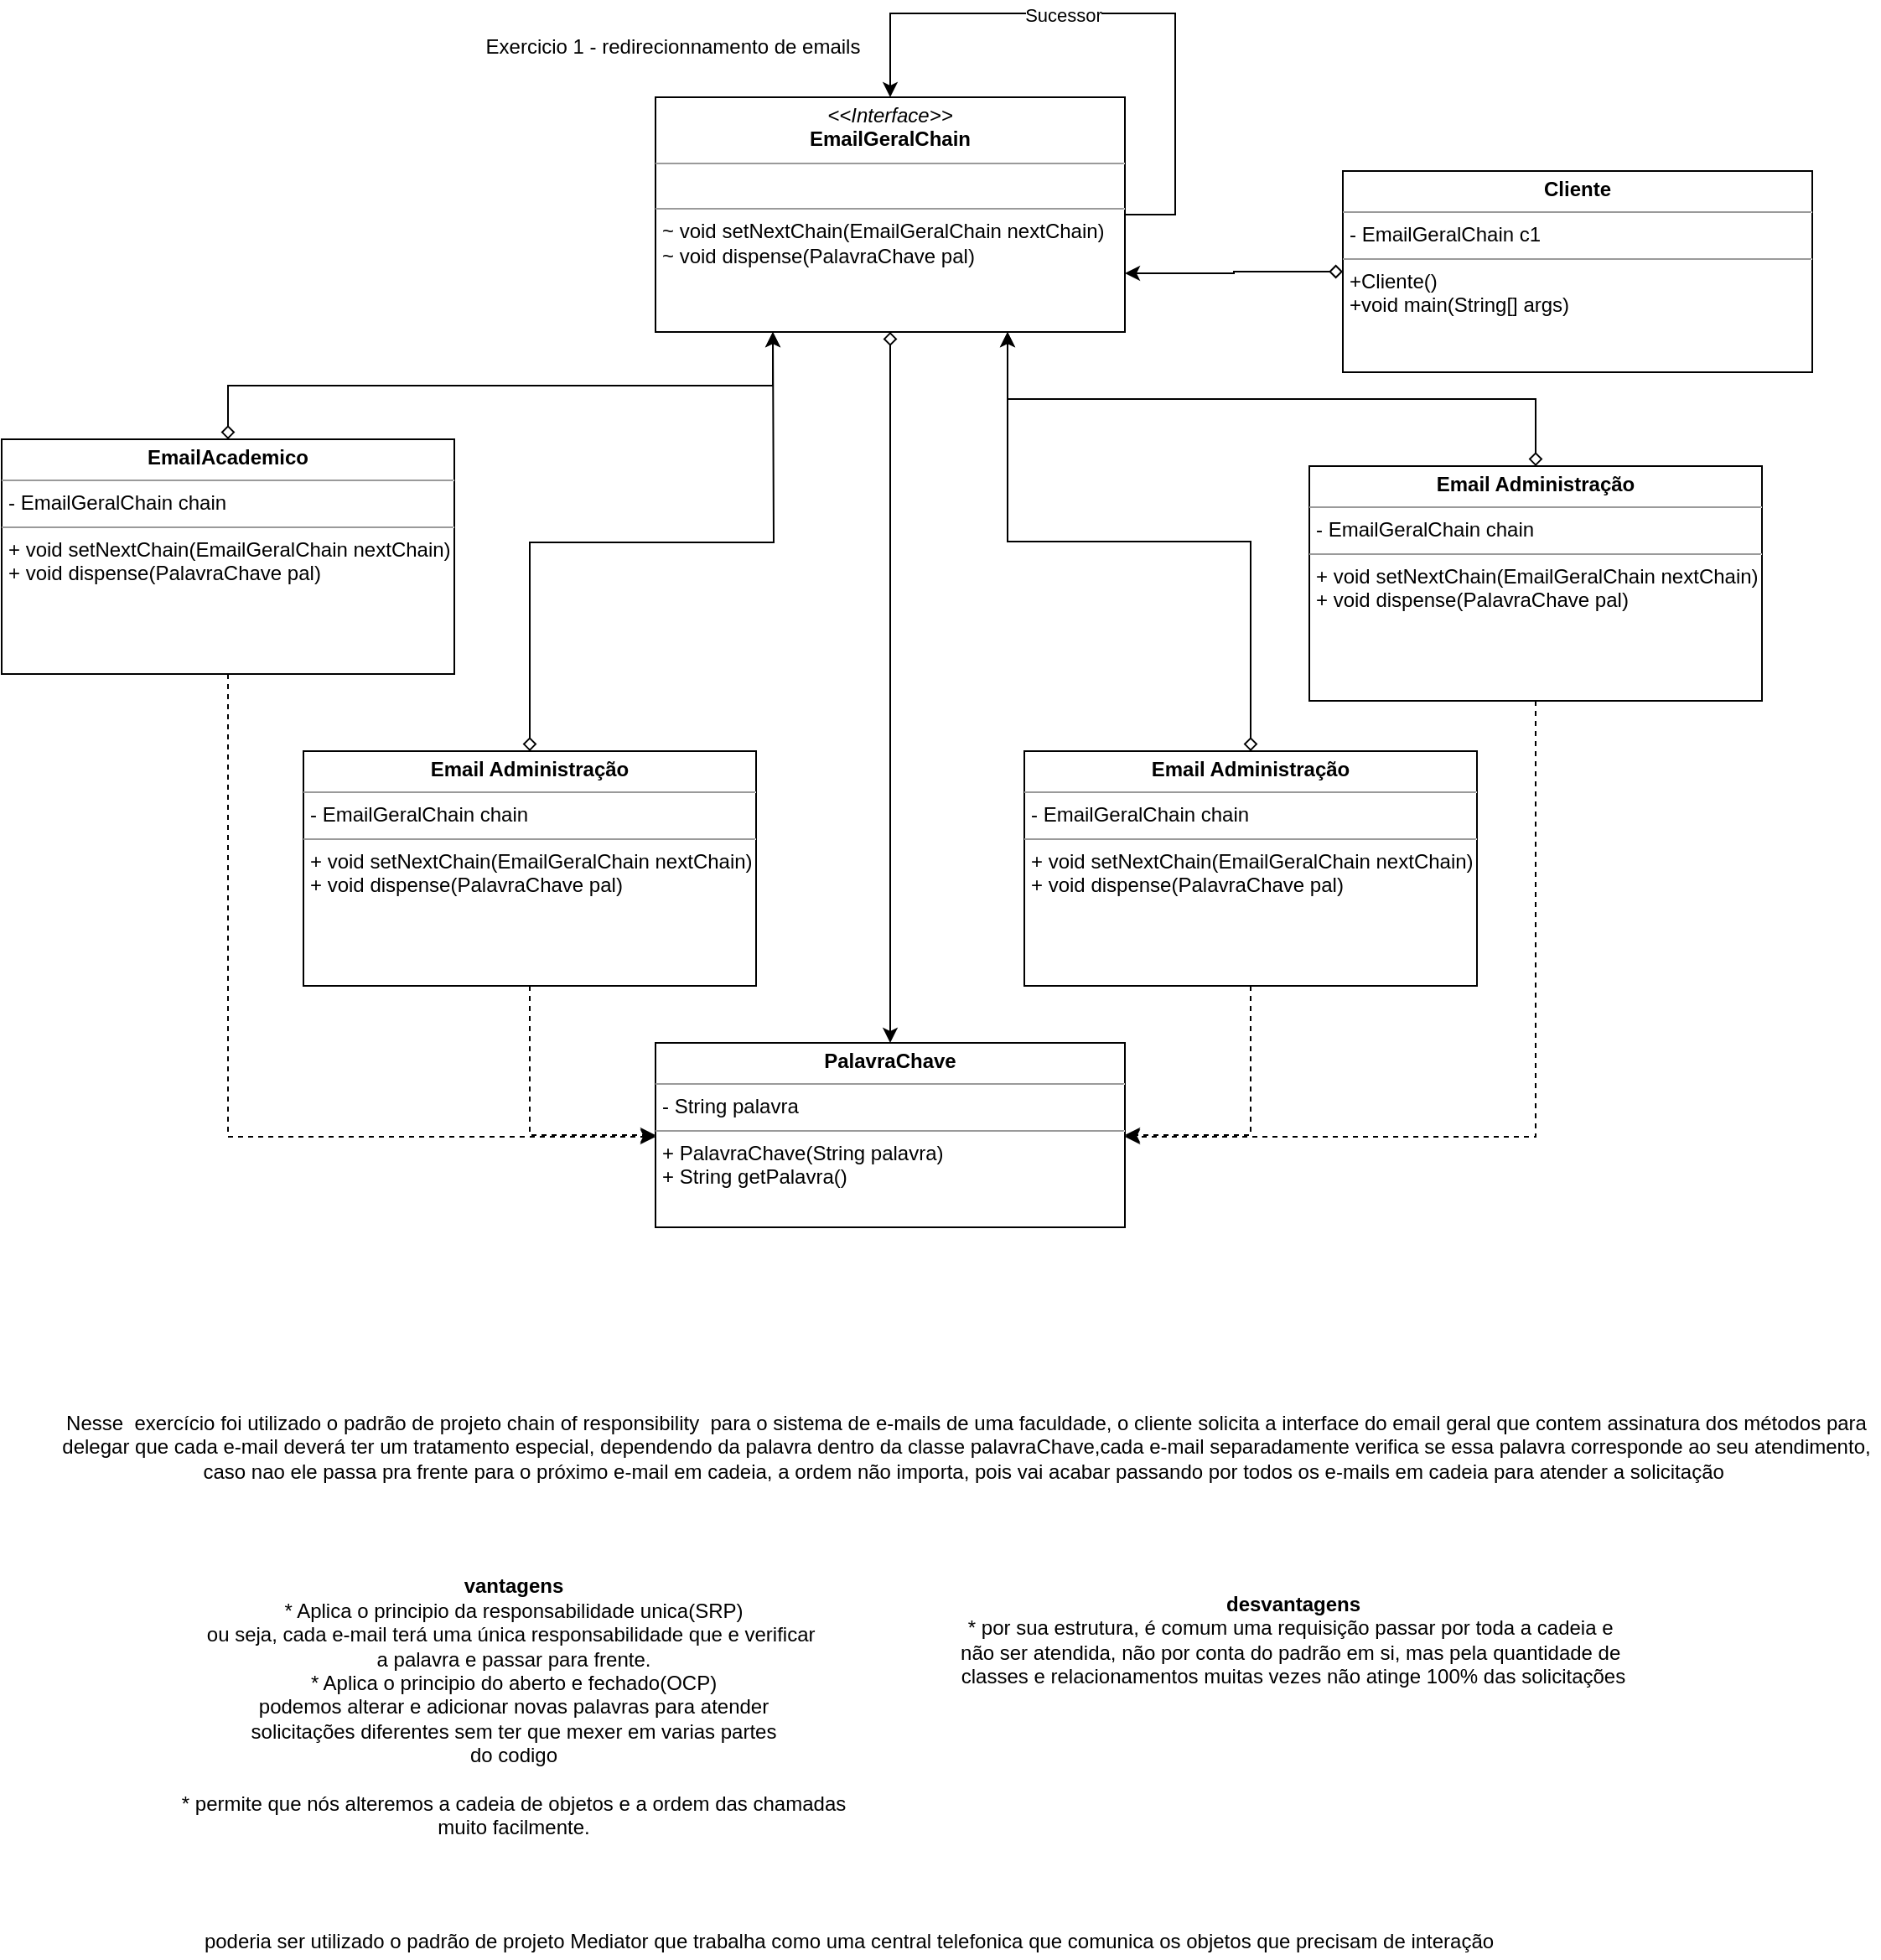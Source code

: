 <mxfile version="14.5.3" type="github" pages="4">
  <diagram id="THf9DWfrAllVLS2fdhjk" name="1_E-mails">
    <mxGraphModel dx="1422" dy="762" grid="1" gridSize="10" guides="1" tooltips="1" connect="1" arrows="1" fold="1" page="1" pageScale="1" pageWidth="1169" pageHeight="827" math="0" shadow="0">
      <root>
        <mxCell id="0" />
        <mxCell id="1" parent="0" />
        <mxCell id="jGGfWXVOWTbNZ3hlvW6d-7" value="" style="edgeStyle=orthogonalEdgeStyle;rounded=0;orthogonalLoop=1;jettySize=auto;html=1;startArrow=diamond;startFill=0;" parent="1" source="jGGfWXVOWTbNZ3hlvW6d-1" target="jGGfWXVOWTbNZ3hlvW6d-6" edge="1">
          <mxGeometry relative="1" as="geometry" />
        </mxCell>
        <mxCell id="jGGfWXVOWTbNZ3hlvW6d-1" value="&lt;p style=&quot;margin: 0px ; margin-top: 4px ; text-align: center&quot;&gt;&lt;i&gt;&amp;lt;&amp;lt;Interface&amp;gt;&amp;gt;&lt;/i&gt;&lt;br&gt;&lt;b&gt;EmailGeralChain&lt;/b&gt;&lt;/p&gt;&lt;hr size=&quot;1&quot;&gt;&lt;p style=&quot;margin: 0px ; margin-left: 4px&quot;&gt;&lt;br&gt;&lt;/p&gt;&lt;hr size=&quot;1&quot;&gt;&lt;p style=&quot;margin: 0px ; margin-left: 4px&quot;&gt;~&amp;nbsp;void setNextChain(EmailGeralChain nextChain)&lt;/p&gt;&lt;p style=&quot;margin: 0px ; margin-left: 4px&quot;&gt;~ void dispense(PalavraChave pal)&lt;/p&gt;" style="verticalAlign=top;align=left;overflow=fill;fontSize=12;fontFamily=Helvetica;html=1;" parent="1" vertex="1">
          <mxGeometry x="420" y="70" width="280" height="140" as="geometry" />
        </mxCell>
        <mxCell id="jGGfWXVOWTbNZ3hlvW6d-2" style="edgeStyle=orthogonalEdgeStyle;rounded=0;orthogonalLoop=1;jettySize=auto;html=1;exitX=1;exitY=0.5;exitDx=0;exitDy=0;entryX=0.5;entryY=0;entryDx=0;entryDy=0;" parent="1" source="jGGfWXVOWTbNZ3hlvW6d-1" target="jGGfWXVOWTbNZ3hlvW6d-1" edge="1">
          <mxGeometry relative="1" as="geometry">
            <Array as="points">
              <mxPoint x="730" y="140" />
              <mxPoint x="730" y="20" />
              <mxPoint x="560" y="20" />
            </Array>
          </mxGeometry>
        </mxCell>
        <mxCell id="_hiokCQZ-LGKm_-X_FdJ-3" value="Sucessor" style="edgeLabel;html=1;align=center;verticalAlign=middle;resizable=0;points=[];" parent="jGGfWXVOWTbNZ3hlvW6d-2" vertex="1" connectable="0">
          <mxGeometry x="0.173" y="1" relative="1" as="geometry">
            <mxPoint as="offset" />
          </mxGeometry>
        </mxCell>
        <mxCell id="jGGfWXVOWTbNZ3hlvW6d-5" style="edgeStyle=orthogonalEdgeStyle;rounded=0;orthogonalLoop=1;jettySize=auto;html=1;exitX=0;exitY=0.5;exitDx=0;exitDy=0;entryX=1;entryY=0.75;entryDx=0;entryDy=0;startArrow=diamond;startFill=0;" parent="1" source="jGGfWXVOWTbNZ3hlvW6d-3" target="jGGfWXVOWTbNZ3hlvW6d-1" edge="1">
          <mxGeometry relative="1" as="geometry" />
        </mxCell>
        <mxCell id="jGGfWXVOWTbNZ3hlvW6d-3" value="&lt;p style=&quot;margin: 0px ; margin-top: 4px ; text-align: center&quot;&gt;&lt;b&gt;Cliente&lt;/b&gt;&lt;/p&gt;&lt;hr size=&quot;1&quot;&gt;&lt;p style=&quot;margin: 0px ; margin-left: 4px&quot;&gt;-&amp;nbsp;EmailGeralChain c1&lt;/p&gt;&lt;hr size=&quot;1&quot;&gt;&lt;p style=&quot;margin: 0px ; margin-left: 4px&quot;&gt;+Cliente()&lt;/p&gt;&lt;p style=&quot;margin: 0px ; margin-left: 4px&quot;&gt;+void main(String[] args)&lt;/p&gt;" style="verticalAlign=top;align=left;overflow=fill;fontSize=12;fontFamily=Helvetica;html=1;" parent="1" vertex="1">
          <mxGeometry x="830" y="114" width="280" height="120" as="geometry" />
        </mxCell>
        <mxCell id="jGGfWXVOWTbNZ3hlvW6d-6" value="&lt;p style=&quot;margin: 0px ; margin-top: 4px ; text-align: center&quot;&gt;&lt;b&gt;PalavraChave&lt;/b&gt;&lt;/p&gt;&lt;hr size=&quot;1&quot;&gt;&lt;p style=&quot;margin: 0px ; margin-left: 4px&quot;&gt;- String palavra&lt;/p&gt;&lt;hr size=&quot;1&quot;&gt;&lt;p style=&quot;margin: 0px ; margin-left: 4px&quot;&gt;+&amp;nbsp;PalavraChave(String palavra)&lt;/p&gt;&lt;p style=&quot;margin: 0px ; margin-left: 4px&quot;&gt;+&amp;nbsp;String getPalavra()&lt;/p&gt;" style="verticalAlign=top;align=left;overflow=fill;fontSize=12;fontFamily=Helvetica;html=1;" parent="1" vertex="1">
          <mxGeometry x="420" y="634" width="280" height="110" as="geometry" />
        </mxCell>
        <mxCell id="jGGfWXVOWTbNZ3hlvW6d-16" style="edgeStyle=orthogonalEdgeStyle;rounded=0;orthogonalLoop=1;jettySize=auto;html=1;exitX=0.5;exitY=0;exitDx=0;exitDy=0;entryX=0.25;entryY=1;entryDx=0;entryDy=0;startArrow=diamond;startFill=0;" parent="1" source="jGGfWXVOWTbNZ3hlvW6d-8" target="jGGfWXVOWTbNZ3hlvW6d-1" edge="1">
          <mxGeometry relative="1" as="geometry" />
        </mxCell>
        <mxCell id="jGGfWXVOWTbNZ3hlvW6d-22" style="edgeStyle=orthogonalEdgeStyle;rounded=0;orthogonalLoop=1;jettySize=auto;html=1;exitX=0.5;exitY=1;exitDx=0;exitDy=0;dashed=1;startArrow=none;startFill=0;" parent="1" source="jGGfWXVOWTbNZ3hlvW6d-8" edge="1">
          <mxGeometry relative="1" as="geometry">
            <mxPoint x="420" y="690" as="targetPoint" />
            <Array as="points">
              <mxPoint x="165" y="690" />
            </Array>
          </mxGeometry>
        </mxCell>
        <mxCell id="jGGfWXVOWTbNZ3hlvW6d-8" value="&lt;p style=&quot;margin: 0px ; margin-top: 4px ; text-align: center&quot;&gt;&lt;b&gt;EmailAcademico&lt;/b&gt;&lt;/p&gt;&lt;hr size=&quot;1&quot;&gt;&lt;p style=&quot;margin: 0px ; margin-left: 4px&quot;&gt;- EmailGeralChain chain&lt;/p&gt;&lt;hr size=&quot;1&quot;&gt;&lt;p style=&quot;margin: 0px ; margin-left: 4px&quot;&gt;+ void setNextChain(EmailGeralChain nextChain)&lt;/p&gt;&lt;p style=&quot;margin: 0px ; margin-left: 4px&quot;&gt;+ void dispense(PalavraChave pal)&lt;/p&gt;" style="verticalAlign=top;align=left;overflow=fill;fontSize=12;fontFamily=Helvetica;html=1;" parent="1" vertex="1">
          <mxGeometry x="30" y="274" width="270" height="140" as="geometry" />
        </mxCell>
        <mxCell id="jGGfWXVOWTbNZ3hlvW6d-17" style="edgeStyle=orthogonalEdgeStyle;rounded=0;orthogonalLoop=1;jettySize=auto;html=1;exitX=0.5;exitY=0;exitDx=0;exitDy=0;startArrow=diamond;startFill=0;" parent="1" source="jGGfWXVOWTbNZ3hlvW6d-11" edge="1">
          <mxGeometry relative="1" as="geometry">
            <mxPoint x="490" y="210" as="targetPoint" />
          </mxGeometry>
        </mxCell>
        <mxCell id="jGGfWXVOWTbNZ3hlvW6d-21" style="edgeStyle=orthogonalEdgeStyle;rounded=0;orthogonalLoop=1;jettySize=auto;html=1;exitX=0.5;exitY=1;exitDx=0;exitDy=0;entryX=0;entryY=0.5;entryDx=0;entryDy=0;startArrow=none;startFill=0;dashed=1;" parent="1" source="jGGfWXVOWTbNZ3hlvW6d-11" target="jGGfWXVOWTbNZ3hlvW6d-6" edge="1">
          <mxGeometry relative="1" as="geometry" />
        </mxCell>
        <mxCell id="jGGfWXVOWTbNZ3hlvW6d-11" value="&lt;p style=&quot;margin: 0px ; margin-top: 4px ; text-align: center&quot;&gt;&lt;b&gt;Email Administração&lt;/b&gt;&lt;/p&gt;&lt;hr size=&quot;1&quot;&gt;&lt;p style=&quot;margin: 0px ; margin-left: 4px&quot;&gt;- EmailGeralChain chain&lt;/p&gt;&lt;hr size=&quot;1&quot;&gt;&lt;p style=&quot;margin: 0px ; margin-left: 4px&quot;&gt;+ void setNextChain(EmailGeralChain nextChain)&lt;/p&gt;&lt;p style=&quot;margin: 0px ; margin-left: 4px&quot;&gt;+ void dispense(PalavraChave pal)&lt;/p&gt;" style="verticalAlign=top;align=left;overflow=fill;fontSize=12;fontFamily=Helvetica;html=1;" parent="1" vertex="1">
          <mxGeometry x="210" y="460" width="270" height="140" as="geometry" />
        </mxCell>
        <mxCell id="jGGfWXVOWTbNZ3hlvW6d-19" style="edgeStyle=orthogonalEdgeStyle;rounded=0;orthogonalLoop=1;jettySize=auto;html=1;exitX=0.5;exitY=0;exitDx=0;exitDy=0;startArrow=diamond;startFill=0;entryX=0.75;entryY=1;entryDx=0;entryDy=0;" parent="1" source="jGGfWXVOWTbNZ3hlvW6d-12" target="jGGfWXVOWTbNZ3hlvW6d-1" edge="1">
          <mxGeometry relative="1" as="geometry">
            <mxPoint x="640" y="220" as="targetPoint" />
          </mxGeometry>
        </mxCell>
        <mxCell id="jGGfWXVOWTbNZ3hlvW6d-23" style="edgeStyle=orthogonalEdgeStyle;rounded=0;orthogonalLoop=1;jettySize=auto;html=1;exitX=0.5;exitY=1;exitDx=0;exitDy=0;entryX=1;entryY=0.5;entryDx=0;entryDy=0;dashed=1;startArrow=none;startFill=0;" parent="1" source="jGGfWXVOWTbNZ3hlvW6d-12" target="jGGfWXVOWTbNZ3hlvW6d-6" edge="1">
          <mxGeometry relative="1" as="geometry" />
        </mxCell>
        <mxCell id="jGGfWXVOWTbNZ3hlvW6d-12" value="&lt;p style=&quot;margin: 0px ; margin-top: 4px ; text-align: center&quot;&gt;&lt;b&gt;Email Administração&lt;/b&gt;&lt;/p&gt;&lt;hr size=&quot;1&quot;&gt;&lt;p style=&quot;margin: 0px ; margin-left: 4px&quot;&gt;- EmailGeralChain chain&lt;/p&gt;&lt;hr size=&quot;1&quot;&gt;&lt;p style=&quot;margin: 0px ; margin-left: 4px&quot;&gt;+ void setNextChain(EmailGeralChain nextChain)&lt;/p&gt;&lt;p style=&quot;margin: 0px ; margin-left: 4px&quot;&gt;+ void dispense(PalavraChave pal)&lt;/p&gt;" style="verticalAlign=top;align=left;overflow=fill;fontSize=12;fontFamily=Helvetica;html=1;" parent="1" vertex="1">
          <mxGeometry x="640" y="460" width="270" height="140" as="geometry" />
        </mxCell>
        <mxCell id="jGGfWXVOWTbNZ3hlvW6d-18" style="edgeStyle=orthogonalEdgeStyle;rounded=0;orthogonalLoop=1;jettySize=auto;html=1;exitX=0.5;exitY=0;exitDx=0;exitDy=0;entryX=0.75;entryY=1;entryDx=0;entryDy=0;startArrow=diamond;startFill=0;" parent="1" source="jGGfWXVOWTbNZ3hlvW6d-13" target="jGGfWXVOWTbNZ3hlvW6d-1" edge="1">
          <mxGeometry relative="1" as="geometry" />
        </mxCell>
        <mxCell id="jGGfWXVOWTbNZ3hlvW6d-24" style="edgeStyle=orthogonalEdgeStyle;rounded=0;orthogonalLoop=1;jettySize=auto;html=1;exitX=0.5;exitY=1;exitDx=0;exitDy=0;dashed=1;startArrow=none;startFill=0;" parent="1" source="jGGfWXVOWTbNZ3hlvW6d-13" edge="1">
          <mxGeometry relative="1" as="geometry">
            <mxPoint x="700" y="690" as="targetPoint" />
            <Array as="points">
              <mxPoint x="945" y="690" />
            </Array>
          </mxGeometry>
        </mxCell>
        <mxCell id="jGGfWXVOWTbNZ3hlvW6d-13" value="&lt;p style=&quot;margin: 0px ; margin-top: 4px ; text-align: center&quot;&gt;&lt;b&gt;Email Administração&lt;/b&gt;&lt;/p&gt;&lt;hr size=&quot;1&quot;&gt;&lt;p style=&quot;margin: 0px ; margin-left: 4px&quot;&gt;- EmailGeralChain chain&lt;/p&gt;&lt;hr size=&quot;1&quot;&gt;&lt;p style=&quot;margin: 0px ; margin-left: 4px&quot;&gt;+ void setNextChain(EmailGeralChain nextChain)&lt;/p&gt;&lt;p style=&quot;margin: 0px ; margin-left: 4px&quot;&gt;+ void dispense(PalavraChave pal)&lt;/p&gt;" style="verticalAlign=top;align=left;overflow=fill;fontSize=12;fontFamily=Helvetica;html=1;" parent="1" vertex="1">
          <mxGeometry x="810" y="290" width="270" height="140" as="geometry" />
        </mxCell>
        <mxCell id="Lh6zzHgLQ3Scu1wEVP6W-1" value="Nesse&amp;nbsp; exercício foi utilizado o padrão de projeto chain of responsibility&amp;nbsp; para o sistema de e-mails de uma faculdade, o cliente solicita a interface do email geral que contem assinatura dos métodos para &lt;br&gt;delegar que cada e-mail deverá ter um tratamento especial, dependendo da palavra dentro da classe palavraChave,cada e-mail separadamente verifica se essa palavra corresponde ao seu atendimento, &lt;br&gt;caso nao ele passa pra frente para o próximo e-mail em cadeia, a ordem não importa, pois vai acabar passando por todos os e-mails em cadeia para atender a solicitação&amp;nbsp;" style="text;html=1;align=center;verticalAlign=middle;resizable=0;points=[];autosize=1;" parent="1" vertex="1">
          <mxGeometry x="60" y="850" width="1090" height="50" as="geometry" />
        </mxCell>
        <mxCell id="_hiokCQZ-LGKm_-X_FdJ-1" value="&lt;b&gt;vantagens&lt;/b&gt;&lt;br&gt;* Aplica o principio da responsabilidade unica(SRP)&lt;br&gt;ou seja, cada e-mail terá uma única responsabilidade que e verificar&amp;nbsp;&lt;br&gt;a palavra e passar para frente.&lt;br&gt;* Aplica o principio do aberto e fechado(OCP)&lt;br&gt;podemos alterar e adicionar novas palavras para atender&lt;br&gt;solicitações diferentes sem ter que mexer em varias partes&lt;br&gt;do codigo&lt;br&gt;&lt;br&gt;* permite que nós alteremos a cadeia de objetos e a ordem das chamadas&lt;br&gt;muito facilmente." style="text;html=1;align=center;verticalAlign=middle;resizable=0;points=[];autosize=1;" parent="1" vertex="1">
          <mxGeometry x="130" y="950" width="410" height="160" as="geometry" />
        </mxCell>
        <mxCell id="_hiokCQZ-LGKm_-X_FdJ-2" value="&lt;b&gt;desvantagens&lt;/b&gt;&lt;br&gt;* por sua estrutura, é comum uma requisição passar por toda a cadeia e&amp;nbsp;&lt;br&gt;não ser atendida, não por conta do padrão em si, mas pela quantidade de&amp;nbsp;&lt;br&gt;classes e relacionamentos muitas vezes não atinge 100% das solicitações" style="text;html=1;align=center;verticalAlign=middle;resizable=0;points=[];autosize=1;" parent="1" vertex="1">
          <mxGeometry x="595" y="960" width="410" height="60" as="geometry" />
        </mxCell>
        <mxCell id="l4f8Vwn4dh6Dy8GlQ0QU-1" value="poderia ser utilizado o padrão de projeto Mediator que trabalha como uma central telefonica que comunica os objetos que precisam de interação" style="text;html=1;align=center;verticalAlign=middle;resizable=0;points=[];autosize=1;" parent="1" vertex="1">
          <mxGeometry x="145" y="1160" width="780" height="20" as="geometry" />
        </mxCell>
        <mxCell id="JMo7bT91-sYZ5UhS_gtk-1" value="Exercicio 1 - redirecionnamento de emails" style="text;html=1;align=center;verticalAlign=middle;resizable=0;points=[];autosize=1;" parent="1" vertex="1">
          <mxGeometry x="310" y="30" width="240" height="20" as="geometry" />
        </mxCell>
      </root>
    </mxGraphModel>
  </diagram>
  <diagram id="eOX76S7Y0mtXT3SGhpV3" name="2_Impressões">
    <mxGraphModel dx="462" dy="761" grid="1" gridSize="10" guides="1" tooltips="1" connect="1" arrows="1" fold="1" page="1" pageScale="1" pageWidth="1169" pageHeight="827" math="0" shadow="0">
      <root>
        <mxCell id="Mytf7bnAdEDAXIpb7b2z-0" />
        <mxCell id="Mytf7bnAdEDAXIpb7b2z-1" parent="Mytf7bnAdEDAXIpb7b2z-0" />
        <mxCell id="inRHO1eajmmefQOpHFSM-7" value="&lt;p style=&quot;margin: 0px ; margin-top: 4px ; text-align: center&quot;&gt;&lt;b&gt;ImpressãoSingleton&lt;/b&gt;&lt;/p&gt;&lt;hr size=&quot;1&quot;&gt;&amp;nbsp; - ImpressãoSingleton uniqueInstance&lt;p style=&quot;margin: 0px ; margin-left: 4px&quot;&gt;&lt;br&gt;&lt;/p&gt;&lt;hr size=&quot;1&quot;&gt;&lt;p style=&quot;margin: 0px ; margin-left: 4px&quot;&gt;&amp;nbsp;- ImpressãoSingleton()&lt;br&gt;&amp;nbsp;+ synchronized ImpressãoSingleton getInstance()&lt;/p&gt;" style="verticalAlign=top;align=left;overflow=fill;fontSize=12;fontFamily=Helvetica;html=1;" parent="Mytf7bnAdEDAXIpb7b2z-1" vertex="1">
          <mxGeometry x="480" y="180" width="280" height="130" as="geometry" />
        </mxCell>
        <mxCell id="inRHO1eajmmefQOpHFSM-8" style="edgeStyle=orthogonalEdgeStyle;rounded=0;orthogonalLoop=1;jettySize=auto;html=1;exitX=1;exitY=0.5;exitDx=0;exitDy=0;entryX=0.5;entryY=1;entryDx=0;entryDy=0;" parent="Mytf7bnAdEDAXIpb7b2z-1" source="inRHO1eajmmefQOpHFSM-7" target="inRHO1eajmmefQOpHFSM-7" edge="1">
          <mxGeometry relative="1" as="geometry" />
        </mxCell>
        <mxCell id="inRHO1eajmmefQOpHFSM-9" style="edgeStyle=orthogonalEdgeStyle;rounded=0;orthogonalLoop=1;jettySize=auto;html=1;exitX=1;exitY=0.25;exitDx=0;exitDy=0;entryX=0.25;entryY=1;entryDx=0;entryDy=0;" parent="Mytf7bnAdEDAXIpb7b2z-1" source="inRHO1eajmmefQOpHFSM-7" target="inRHO1eajmmefQOpHFSM-7" edge="1">
          <mxGeometry relative="1" as="geometry">
            <Array as="points">
              <mxPoint x="770" y="220" />
              <mxPoint x="810" y="220" />
              <mxPoint x="810" y="370" />
              <mxPoint x="560" y="370" />
            </Array>
          </mxGeometry>
        </mxCell>
        <mxCell id="inRHO1eajmmefQOpHFSM-10" value="UniqueInstance" style="edgeLabel;html=1;align=center;verticalAlign=middle;resizable=0;points=[];" parent="inRHO1eajmmefQOpHFSM-9" vertex="1" connectable="0">
          <mxGeometry x="0.423" y="-1" relative="1" as="geometry">
            <mxPoint x="33.5" as="offset" />
          </mxGeometry>
        </mxCell>
        <mxCell id="inRHO1eajmmefQOpHFSM-11" value="Exercicio 2 - fila de impressões" style="text;html=1;align=center;verticalAlign=middle;resizable=0;points=[];autosize=1;" parent="Mytf7bnAdEDAXIpb7b2z-1" vertex="1">
          <mxGeometry x="400" y="90" width="180" height="20" as="geometry" />
        </mxCell>
        <mxCell id="7KOovRXBlGtNv_IAU-2x-0" value="Para resolver esse exercicio foi utilizado o padrão de projeto singleton, a classe &quot;impressãoSingleton&quot; tem como função controlar sua propria instancia, como o constutor(impressãoSingleton() é privado&lt;br&gt;não será possivel utilizar a palavra new para instanciar sua existencia, apenas será possivel pelo metodo sincronizado getInstance(), assim garantimos que somente uma impressão será feita e se não for nula&amp;nbsp;&lt;br&gt;a instancia, será colocado na fila de impressão,&amp;nbsp;" style="text;html=1;align=center;verticalAlign=middle;resizable=0;points=[];autosize=1;" parent="Mytf7bnAdEDAXIpb7b2z-1" vertex="1">
          <mxGeometry x="20" y="389" width="1130" height="50" as="geometry" />
        </mxCell>
        <mxCell id="7KOovRXBlGtNv_IAU-2x-1" value="obs: foi utilizado a palavra sinchronized para tambem garantir que nenhuma thread paralela possa instanciar um singleton ao mesmo tempo, todas as threads precisam sincronizar para solicitar o getInstance()" style="text;html=1;align=center;verticalAlign=middle;resizable=0;points=[];autosize=1;" parent="Mytf7bnAdEDAXIpb7b2z-1" vertex="1">
          <mxGeometry x="25" y="460" width="1120" height="20" as="geometry" />
        </mxCell>
        <mxCell id="7KOovRXBlGtNv_IAU-2x-2" value="&lt;b&gt;vantagens&lt;/b&gt;&lt;br&gt;* apenas uma instancia&lt;br&gt;* substitui variáveis globais&lt;br&gt;* usa lazy instantiation ( ela é criada somente no momento do uso)" style="text;html=1;align=center;verticalAlign=middle;resizable=0;points=[];autosize=1;" parent="Mytf7bnAdEDAXIpb7b2z-1" vertex="1">
          <mxGeometry x="160" y="500" width="370" height="60" as="geometry" />
        </mxCell>
        <mxCell id="7KOovRXBlGtNv_IAU-2x-3" value="&lt;b&gt;desvantagens&lt;/b&gt;&lt;br&gt;* dificulta os testes, pois todas as classes dependentes de impressão irão acessa-la&lt;br&gt;&amp;nbsp;e uma alteração pode gerar resultados inesperados&lt;br&gt;*Viola o principio de responsabilidade única&lt;br&gt;* ela precisa de tratamento especial em caso de concorrência, utilização do sinchonized" style="text;html=1;align=center;verticalAlign=middle;resizable=0;points=[];autosize=1;" parent="Mytf7bnAdEDAXIpb7b2z-1" vertex="1">
          <mxGeometry x="570" y="500" width="480" height="80" as="geometry" />
        </mxCell>
        <mxCell id="7KOovRXBlGtNv_IAU-2x-4" value="poderia ser utilizado o padrão de projeto state que trabalha com o estado dos objetos como alternativa do singleton" style="text;html=1;align=center;verticalAlign=middle;resizable=0;points=[];autosize=1;" parent="Mytf7bnAdEDAXIpb7b2z-1" vertex="1">
          <mxGeometry x="210" y="620" width="630" height="20" as="geometry" />
        </mxCell>
      </root>
    </mxGraphModel>
  </diagram>
  <diagram id="t5bgA46i2kPyoGgze71Z" name="Torradores_de_cafe">
    <mxGraphModel dx="462" dy="761" grid="1" gridSize="10" guides="1" tooltips="1" connect="1" arrows="1" fold="1" page="1" pageScale="1" pageWidth="1169" pageHeight="827" math="0" shadow="0">
      <root>
        <mxCell id="0rzKR2Agluwp4kBhpItp-0" />
        <mxCell id="0rzKR2Agluwp4kBhpItp-1" parent="0rzKR2Agluwp4kBhpItp-0" />
        <mxCell id="O-VtrJ_31pTj0DbjxsJc-2" style="edgeStyle=orthogonalEdgeStyle;rounded=0;orthogonalLoop=1;jettySize=auto;html=1;exitX=1;exitY=0.5;exitDx=0;exitDy=0;dashed=1;startArrow=none;startFill=0;" parent="0rzKR2Agluwp4kBhpItp-1" source="O-VtrJ_31pTj0DbjxsJc-0" target="O-VtrJ_31pTj0DbjxsJc-1" edge="1">
          <mxGeometry relative="1" as="geometry" />
        </mxCell>
        <mxCell id="O-VtrJ_31pTj0DbjxsJc-0" value="&lt;p style=&quot;margin: 0px ; margin-top: 4px ; text-align: center&quot;&gt;&lt;b&gt;Cliente&lt;/b&gt;&lt;/p&gt;&lt;hr size=&quot;1&quot;&gt;&lt;p style=&quot;margin: 0px ; margin-left: 4px&quot;&gt;&lt;br&gt;&lt;/p&gt;&lt;hr size=&quot;1&quot;&gt;&lt;p style=&quot;margin: 0px ; margin-left: 4px&quot;&gt;Construir()&lt;/p&gt;" style="verticalAlign=top;align=left;overflow=fill;fontSize=12;fontFamily=Helvetica;html=1;" parent="0rzKR2Agluwp4kBhpItp-1" vertex="1">
          <mxGeometry x="130" y="130" width="120" height="90" as="geometry" />
        </mxCell>
        <mxCell id="O-VtrJ_31pTj0DbjxsJc-1" value="&lt;p style=&quot;margin: 0px ; margin-top: 4px ; text-align: center&quot;&gt;&lt;i&gt;&amp;lt;&amp;lt;abstract&amp;gt;&amp;gt;&lt;/i&gt;&lt;br&gt;&lt;b&gt;TorradoraBuilder&lt;/b&gt;&lt;/p&gt;&lt;hr size=&quot;1&quot;&gt;&lt;p style=&quot;margin: 0px ; margin-left: 4px&quot;&gt;#&amp;nbsp;TorradoraIndividual torradoraInd&lt;br&gt;#&amp;nbsp;TorradoraComercial torradoraCom&lt;/p&gt;&lt;hr size=&quot;1&quot;&gt;&lt;p style=&quot;margin: 0px ; margin-left: 4px&quot;&gt;+&amp;nbsp;void buildBandejaDeRefrigeracao()&lt;br&gt;+&amp;nbsp;void buildSistemaExaustor()&lt;/p&gt;&lt;p style=&quot;margin: 0px ; margin-left: 4px&quot;&gt;+void buildBocaDeGas()&lt;/p&gt;&lt;p style=&quot;margin: 0px ; margin-left: 4px&quot;&gt;+void buildTamborInterno()&lt;/p&gt;&lt;p style=&quot;margin: 0px ; margin-left: 4px&quot;&gt;+void buildEstruturaPrincipal()&lt;/p&gt;&lt;p style=&quot;margin: 0px ; margin-left: 4px&quot;&gt;+void buildPlataforma()&lt;/p&gt;&lt;p style=&quot;margin: 0px ; margin-left: 4px&quot;&gt;+void buildMotor()&lt;/p&gt;&lt;p style=&quot;margin: 0px ; margin-left: 4px&quot;&gt;+void buildTermostato()&lt;/p&gt;&lt;p style=&quot;margin: 0px ; margin-left: 4px&quot;&gt;+TorradoraIndividual getTorradoraInd()&lt;/p&gt;&lt;p style=&quot;margin: 0px ; margin-left: 4px&quot;&gt;+TorradoraComercial getTorradoraCom()&lt;/p&gt;" style="verticalAlign=top;align=left;overflow=fill;fontSize=12;fontFamily=Helvetica;html=1;" parent="0rzKR2Agluwp4kBhpItp-1" vertex="1">
          <mxGeometry x="540" y="50" width="230" height="250" as="geometry" />
        </mxCell>
        <mxCell id="O-VtrJ_31pTj0DbjxsJc-4" style="edgeStyle=orthogonalEdgeStyle;rounded=0;orthogonalLoop=1;jettySize=auto;html=1;startArrow=none;startFill=0;exitX=0.5;exitY=0;exitDx=0;exitDy=0;entryX=0.5;entryY=1;entryDx=0;entryDy=0;" parent="0rzKR2Agluwp4kBhpItp-1" edge="1">
          <mxGeometry relative="1" as="geometry">
            <mxPoint x="315" y="450" as="sourcePoint" />
            <mxPoint x="655" y="300" as="targetPoint" />
            <Array as="points">
              <mxPoint x="315" y="370" />
              <mxPoint x="655" y="370" />
            </Array>
          </mxGeometry>
        </mxCell>
        <mxCell id="O-VtrJ_31pTj0DbjxsJc-10" style="edgeStyle=orthogonalEdgeStyle;rounded=0;orthogonalLoop=1;jettySize=auto;html=1;exitX=0.5;exitY=1;exitDx=0;exitDy=0;entryX=0.5;entryY=0;entryDx=0;entryDy=0;dashed=1;startArrow=none;startFill=0;" parent="0rzKR2Agluwp4kBhpItp-1" edge="1">
          <mxGeometry relative="1" as="geometry">
            <mxPoint x="315" y="620" as="sourcePoint" />
            <mxPoint x="315" y="690" as="targetPoint" />
          </mxGeometry>
        </mxCell>
        <mxCell id="O-VtrJ_31pTj0DbjxsJc-3" value="&lt;p style=&quot;margin: 0px ; margin-top: 4px ; text-align: center&quot;&gt;&lt;b&gt;TorradoraComBuilder&lt;/b&gt;&lt;/p&gt;&lt;hr size=&quot;1&quot;&gt;&lt;p style=&quot;margin: 0px ; margin-left: 4px&quot;&gt;+String plataforma&lt;/p&gt;&lt;hr size=&quot;1&quot;&gt;&lt;p style=&quot;margin: 0px ; margin-left: 4px&quot;&gt;+&amp;nbsp;void buildBandejaDeRefrigeracao()&lt;br&gt;+&amp;nbsp;void buildSistemaExaustor()&lt;/p&gt;&lt;p style=&quot;margin: 0px ; margin-left: 4px&quot;&gt;+void buildBocaDeGas()&lt;/p&gt;&lt;p style=&quot;margin: 0px ; margin-left: 4px&quot;&gt;+void buildTamborInterno()&lt;/p&gt;&lt;p style=&quot;margin: 0px ; margin-left: 4px&quot;&gt;+void buildEstruturaPrincipal()&lt;/p&gt;&lt;p style=&quot;margin: 0px ; margin-left: 4px&quot;&gt;+void buildPlataforma()&lt;/p&gt;&lt;p style=&quot;margin: 0px ; margin-left: 4px&quot;&gt;+void buildMotor()&lt;/p&gt;&lt;p style=&quot;margin: 0px ; margin-left: 4px&quot;&gt;+void buildTermostato()&lt;/p&gt;&lt;p style=&quot;margin: 0px ; margin-left: 4px&quot;&gt;&lt;br&gt;&lt;/p&gt;" style="verticalAlign=top;align=left;overflow=fill;fontSize=12;fontFamily=Helvetica;html=1;" parent="0rzKR2Agluwp4kBhpItp-1" vertex="1">
          <mxGeometry x="200" y="450" width="230" height="190" as="geometry" />
        </mxCell>
        <mxCell id="O-VtrJ_31pTj0DbjxsJc-6" style="edgeStyle=orthogonalEdgeStyle;rounded=0;orthogonalLoop=1;jettySize=auto;html=1;exitX=0.5;exitY=0;exitDx=0;exitDy=0;startArrow=none;startFill=0;" parent="0rzKR2Agluwp4kBhpItp-1" source="O-VtrJ_31pTj0DbjxsJc-5" edge="1">
          <mxGeometry relative="1" as="geometry">
            <mxPoint x="655" y="300" as="targetPoint" />
          </mxGeometry>
        </mxCell>
        <mxCell id="O-VtrJ_31pTj0DbjxsJc-9" style="edgeStyle=orthogonalEdgeStyle;rounded=0;orthogonalLoop=1;jettySize=auto;html=1;exitX=0.5;exitY=1;exitDx=0;exitDy=0;dashed=1;startArrow=none;startFill=0;" parent="0rzKR2Agluwp4kBhpItp-1" source="O-VtrJ_31pTj0DbjxsJc-5" edge="1">
          <mxGeometry relative="1" as="geometry">
            <mxPoint x="1025" y="680" as="targetPoint" />
          </mxGeometry>
        </mxCell>
        <mxCell id="O-VtrJ_31pTj0DbjxsJc-5" value="&lt;p style=&quot;margin: 0px ; margin-top: 4px ; text-align: center&quot;&gt;&lt;b&gt;TorradoraIndiviBuilder&lt;/b&gt;&lt;/p&gt;&lt;hr size=&quot;1&quot;&gt;&lt;p style=&quot;margin: 0px ; margin-left: 4px&quot;&gt;+String plataforma&lt;/p&gt;&lt;hr size=&quot;1&quot;&gt;&lt;p style=&quot;margin: 0px ; margin-left: 4px&quot;&gt;+&amp;nbsp;void buildBandejaDeRefrigeracao()&lt;br&gt;+&amp;nbsp;void buildSistemaExaustor()&lt;/p&gt;&lt;p style=&quot;margin: 0px ; margin-left: 4px&quot;&gt;+void buildBocaDeGas()&lt;/p&gt;&lt;p style=&quot;margin: 0px ; margin-left: 4px&quot;&gt;+void buildTamborInterno()&lt;/p&gt;&lt;p style=&quot;margin: 0px ; margin-left: 4px&quot;&gt;+void buildEstruturaPrincipal()&lt;/p&gt;&lt;p style=&quot;margin: 0px ; margin-left: 4px&quot;&gt;+void buildMotor()&lt;/p&gt;&lt;p style=&quot;margin: 0px ; margin-left: 4px&quot;&gt;+void buildTermostato()&lt;/p&gt;&lt;p style=&quot;margin: 0px ; margin-left: 4px&quot;&gt;&lt;br&gt;&lt;/p&gt;" style="verticalAlign=top;align=left;overflow=fill;fontSize=12;fontFamily=Helvetica;html=1;" parent="0rzKR2Agluwp4kBhpItp-1" vertex="1">
          <mxGeometry x="910" y="440" width="230" height="170" as="geometry" />
        </mxCell>
        <mxCell id="O-VtrJ_31pTj0DbjxsJc-7" value="&lt;p style=&quot;margin: 0px ; margin-top: 4px ; text-align: center&quot;&gt;&lt;b&gt;TorradoraComercial&lt;/b&gt;&lt;/p&gt;&lt;hr size=&quot;1&quot;&gt;&lt;p style=&quot;margin: 0px ; margin-left: 4px&quot;&gt;&lt;span&gt;+String bandejaDeRefrigeracao&lt;/span&gt;&lt;br&gt;&lt;/p&gt;&lt;p style=&quot;margin: 0px ; margin-left: 4px&quot;&gt;&lt;/p&gt;+String sistemaExaustor&lt;p style=&quot;margin: 0px ; margin-left: 4px&quot;&gt;&lt;/p&gt;+String bocaDeGas&lt;br&gt;+String tamborInterno&lt;br&gt;+String estruturaPrincipal&lt;br&gt;+String Plataforma&lt;br&gt;+String motor&lt;br&gt;+String termostato&lt;hr size=&quot;1&quot;&gt;&lt;p style=&quot;margin: 0px ; margin-left: 4px&quot;&gt;&lt;br&gt;&lt;/p&gt;&lt;p style=&quot;margin: 0px ; margin-left: 4px&quot;&gt;&lt;br&gt;&lt;/p&gt;" style="verticalAlign=top;align=left;overflow=fill;fontSize=12;fontFamily=Helvetica;html=1;" parent="0rzKR2Agluwp4kBhpItp-1" vertex="1">
          <mxGeometry x="200" y="710" width="230" height="170" as="geometry" />
        </mxCell>
        <mxCell id="O-VtrJ_31pTj0DbjxsJc-8" value="&lt;p style=&quot;margin: 0px ; margin-top: 4px ; text-align: center&quot;&gt;&lt;b&gt;TorradoraIndividual&lt;/b&gt;&lt;/p&gt;&lt;hr size=&quot;1&quot;&gt;&lt;p style=&quot;margin: 0px ; margin-left: 4px&quot;&gt;&lt;span&gt;+String bandejaDeRefrigeracao&lt;/span&gt;&lt;br&gt;&lt;/p&gt;&lt;p style=&quot;margin: 0px ; margin-left: 4px&quot;&gt;&lt;/p&gt;+String sistemaExaustor&lt;p style=&quot;margin: 0px ; margin-left: 4px&quot;&gt;&lt;/p&gt;+String bocaDeGas&lt;br&gt;+String tamborInterno&lt;br&gt;+String estruturaPrincipal&lt;br&gt;+String motor&lt;br&gt;+String termostato&lt;hr size=&quot;1&quot;&gt;&lt;p style=&quot;margin: 0px ; margin-left: 4px&quot;&gt;&lt;br&gt;&lt;/p&gt;&lt;p style=&quot;margin: 0px ; margin-left: 4px&quot;&gt;&lt;br&gt;&lt;/p&gt;" style="verticalAlign=top;align=left;overflow=fill;fontSize=12;fontFamily=Helvetica;html=1;" parent="0rzKR2Agluwp4kBhpItp-1" vertex="1">
          <mxGeometry x="910" y="700" width="230" height="170" as="geometry" />
        </mxCell>
        <mxCell id="O-VtrJ_31pTj0DbjxsJc-12" style="edgeStyle=orthogonalEdgeStyle;rounded=0;orthogonalLoop=1;jettySize=auto;html=1;exitX=0.5;exitY=0;exitDx=0;exitDy=0;startArrow=none;startFill=0;" parent="0rzKR2Agluwp4kBhpItp-1" source="O-VtrJ_31pTj0DbjxsJc-11" edge="1">
          <mxGeometry relative="1" as="geometry">
            <mxPoint x="655" y="300" as="targetPoint" />
          </mxGeometry>
        </mxCell>
        <mxCell id="O-VtrJ_31pTj0DbjxsJc-13" style="edgeStyle=orthogonalEdgeStyle;rounded=0;orthogonalLoop=1;jettySize=auto;html=1;exitX=0;exitY=0.5;exitDx=0;exitDy=0;entryX=1;entryY=0.5;entryDx=0;entryDy=0;dashed=1;startArrow=none;startFill=0;" parent="0rzKR2Agluwp4kBhpItp-1" source="O-VtrJ_31pTj0DbjxsJc-11" edge="1">
          <mxGeometry relative="1" as="geometry">
            <mxPoint x="430" y="525" as="targetPoint" />
          </mxGeometry>
        </mxCell>
        <mxCell id="O-VtrJ_31pTj0DbjxsJc-14" style="edgeStyle=orthogonalEdgeStyle;rounded=0;orthogonalLoop=1;jettySize=auto;html=1;exitX=1;exitY=0.5;exitDx=0;exitDy=0;dashed=1;startArrow=none;startFill=0;" parent="0rzKR2Agluwp4kBhpItp-1" source="O-VtrJ_31pTj0DbjxsJc-11" target="O-VtrJ_31pTj0DbjxsJc-5" edge="1">
          <mxGeometry relative="1" as="geometry" />
        </mxCell>
        <mxCell id="O-VtrJ_31pTj0DbjxsJc-11" value="&lt;p style=&quot;margin: 0px ; margin-top: 4px ; text-align: center&quot;&gt;&lt;b&gt;TorradoraDirector&lt;/b&gt;&lt;/p&gt;&lt;hr size=&quot;1&quot;&gt;&lt;p style=&quot;margin: 0px ; margin-left: 4px&quot;&gt;#&amp;nbsp;TorradoraBuilder montadora&lt;/p&gt;&lt;hr size=&quot;1&quot;&gt;&lt;p style=&quot;margin: 0px ; margin-left: 4px&quot;&gt;+TorradoraDirector()&lt;/p&gt;&lt;p style=&quot;margin: 0px ; margin-left: 4px&quot;&gt;+ void construirTorradoraInd()&lt;/p&gt;&lt;p style=&quot;margin: 0px ; margin-left: 4px&quot;&gt;&lt;/p&gt;&amp;nbsp;+ void construirTorradoraCom()&lt;p style=&quot;margin: 0px ; margin-left: 4px&quot;&gt;+TorradoraIndividual getTorradoraInd()&lt;/p&gt;&lt;p style=&quot;margin: 0px ; margin-left: 4px&quot;&gt;+TorradoraComercial getTorradoraCom()&lt;/p&gt;" style="verticalAlign=top;align=left;overflow=fill;fontSize=12;fontFamily=Helvetica;html=1;" parent="0rzKR2Agluwp4kBhpItp-1" vertex="1">
          <mxGeometry x="540" y="455" width="230" height="140" as="geometry" />
        </mxCell>
        <mxCell id="O-VtrJ_31pTj0DbjxsJc-15" value="&lt;p style=&quot;margin: 0px ; margin-top: 4px ; text-align: center&quot;&gt;&lt;b&gt;TorradoraComBuilder&lt;/b&gt;&lt;/p&gt;&lt;hr size=&quot;1&quot;&gt;&lt;p style=&quot;margin: 0px ; margin-left: 4px&quot;&gt;+String plataforma&lt;/p&gt;&lt;hr size=&quot;1&quot;&gt;&lt;p style=&quot;margin: 0px ; margin-left: 4px&quot;&gt;+&amp;nbsp;void buildBandejaDeRefrigeracao()&lt;br&gt;+&amp;nbsp;void buildSistemaExaustor()&lt;/p&gt;&lt;p style=&quot;margin: 0px ; margin-left: 4px&quot;&gt;+void buildBocaDeGas()&lt;/p&gt;&lt;p style=&quot;margin: 0px ; margin-left: 4px&quot;&gt;+void buildTamborInterno()&lt;/p&gt;&lt;p style=&quot;margin: 0px ; margin-left: 4px&quot;&gt;+void buildEstruturaPrincipal()&lt;/p&gt;&lt;p style=&quot;margin: 0px ; margin-left: 4px&quot;&gt;+void buildPlataforma()&lt;/p&gt;&lt;p style=&quot;margin: 0px ; margin-left: 4px&quot;&gt;+void buildMotor()&lt;/p&gt;&lt;p style=&quot;margin: 0px ; margin-left: 4px&quot;&gt;+void buildTermostato()&lt;/p&gt;&lt;p style=&quot;margin: 0px ; margin-left: 4px&quot;&gt;&lt;br&gt;&lt;/p&gt;" style="verticalAlign=top;align=left;overflow=fill;fontSize=12;fontFamily=Helvetica;html=1;" parent="0rzKR2Agluwp4kBhpItp-1" vertex="1">
          <mxGeometry x="200" y="430" width="230" height="190" as="geometry" />
        </mxCell>
        <mxCell id="O-VtrJ_31pTj0DbjxsJc-16" value="&lt;p style=&quot;margin: 0px ; margin-top: 4px ; text-align: center&quot;&gt;&lt;b&gt;TorradoraComercial&lt;/b&gt;&lt;/p&gt;&lt;hr size=&quot;1&quot;&gt;&lt;p style=&quot;margin: 0px ; margin-left: 4px&quot;&gt;&lt;span&gt;+String bandejaDeRefrigeracao&lt;/span&gt;&lt;br&gt;&lt;/p&gt;&lt;p style=&quot;margin: 0px ; margin-left: 4px&quot;&gt;&lt;/p&gt;+String sistemaExaustor&lt;p style=&quot;margin: 0px ; margin-left: 4px&quot;&gt;&lt;/p&gt;+String bocaDeGas&lt;br&gt;+String tamborInterno&lt;br&gt;+String estruturaPrincipal&lt;br&gt;+String Plataforma&lt;br&gt;+String motor&lt;br&gt;+String termostato&lt;hr size=&quot;1&quot;&gt;&lt;p style=&quot;margin: 0px ; margin-left: 4px&quot;&gt;&lt;br&gt;&lt;/p&gt;&lt;p style=&quot;margin: 0px ; margin-left: 4px&quot;&gt;&lt;br&gt;&lt;/p&gt;" style="verticalAlign=top;align=left;overflow=fill;fontSize=12;fontFamily=Helvetica;html=1;" parent="0rzKR2Agluwp4kBhpItp-1" vertex="1">
          <mxGeometry x="200" y="690" width="230" height="170" as="geometry" />
        </mxCell>
        <mxCell id="O-VtrJ_31pTj0DbjxsJc-17" value="&lt;p style=&quot;margin: 0px ; margin-top: 4px ; text-align: center&quot;&gt;&lt;b&gt;TorradoraIndividual&lt;/b&gt;&lt;/p&gt;&lt;hr size=&quot;1&quot;&gt;&lt;p style=&quot;margin: 0px ; margin-left: 4px&quot;&gt;&lt;span&gt;+String bandejaDeRefrigeracao&lt;/span&gt;&lt;br&gt;&lt;/p&gt;&lt;p style=&quot;margin: 0px ; margin-left: 4px&quot;&gt;&lt;/p&gt;+String sistemaExaustor&lt;p style=&quot;margin: 0px ; margin-left: 4px&quot;&gt;&lt;/p&gt;+String bocaDeGas&lt;br&gt;+String tamborInterno&lt;br&gt;+String estruturaPrincipal&lt;br&gt;+String motor&lt;br&gt;+String termostato&lt;hr size=&quot;1&quot;&gt;&lt;p style=&quot;margin: 0px ; margin-left: 4px&quot;&gt;&lt;br&gt;&lt;/p&gt;&lt;p style=&quot;margin: 0px ; margin-left: 4px&quot;&gt;&lt;br&gt;&lt;/p&gt;" style="verticalAlign=top;align=left;overflow=fill;fontSize=12;fontFamily=Helvetica;html=1;" parent="0rzKR2Agluwp4kBhpItp-1" vertex="1">
          <mxGeometry x="910" y="680" width="230" height="170" as="geometry" />
        </mxCell>
        <mxCell id="O-VtrJ_31pTj0DbjxsJc-18" value="para resolver esse exercício foi utilizado o padrão de projeto builder, a classe abstrata TorradoraBuilder delega para os builders os metodos que deverão existir nos 2 tipos de torradeiras&lt;br&gt;cada um com suas especificações, e o torradora director cria o objeto correspondente, orientando na ordem de criação de torradeira comercial ou individual, por fim as torradeiras serão geradas&lt;br&gt;conforme a classe abstrata espera" style="text;html=1;align=center;verticalAlign=middle;resizable=0;points=[];autosize=1;" parent="0rzKR2Agluwp4kBhpItp-1" vertex="1">
          <mxGeometry x="90" y="895" width="1040" height="50" as="geometry" />
        </mxCell>
        <mxCell id="9_rLL8DhfQTqH4dtjU5_-0" value="&lt;b&gt;vantagens&lt;/b&gt;&lt;br&gt;* Separa a criação de utilização&lt;br&gt;* Cliente não precisa criar as torradeiras diretamente&lt;br&gt;*O mesmo codigo pode construir objetos diferentes" style="text;html=1;align=center;verticalAlign=middle;resizable=0;points=[];autosize=1;" parent="0rzKR2Agluwp4kBhpItp-1" vertex="1">
          <mxGeometry x="260" y="1040" width="300" height="60" as="geometry" />
        </mxCell>
        <mxCell id="9_rLL8DhfQTqH4dtjU5_-1" value="&lt;b&gt;desvantagens&lt;/b&gt;&lt;br&gt;* o código final pode se tornar muito complexo" style="text;html=1;align=center;verticalAlign=middle;resizable=0;points=[];autosize=1;" parent="0rzKR2Agluwp4kBhpItp-1" vertex="1">
          <mxGeometry x="775" y="1065" width="260" height="30" as="geometry" />
        </mxCell>
        <mxCell id="9_rLL8DhfQTqH4dtjU5_-2" value="Como padrão substituto poderia ser usado o prototype, para clonar as torradeiras e criar novas com base na clonada." style="text;html=1;align=center;verticalAlign=middle;resizable=0;points=[];autosize=1;" parent="0rzKR2Agluwp4kBhpItp-1" vertex="1">
          <mxGeometry x="335" y="1150" width="640" height="20" as="geometry" />
        </mxCell>
        <mxCell id="vdxiEEavEFReZzkAn_fy-0" value="Exercicio 3 - torradores de café" style="text;html=1;align=center;verticalAlign=middle;resizable=0;points=[];autosize=1;" vertex="1" parent="0rzKR2Agluwp4kBhpItp-1">
          <mxGeometry x="260" y="40" width="180" height="20" as="geometry" />
        </mxCell>
      </root>
    </mxGraphModel>
  </diagram>
  <diagram id="pv3TwzXgZddJM3SGXYqN" name="Sistema_Restaurante">
    <mxGraphModel dx="1422" dy="762" grid="1" gridSize="10" guides="1" tooltips="1" connect="1" arrows="1" fold="1" page="1" pageScale="1" pageWidth="1169" pageHeight="827" math="0" shadow="0">
      <root>
        <mxCell id="ohO272MbGY923b4xOURf-0" />
        <mxCell id="ohO272MbGY923b4xOURf-1" parent="ohO272MbGY923b4xOURf-0" />
        <mxCell id="WINnRSBNczcAQYw8nKhm-0" value="Exercicio 4 - restaurante e delivery façade" style="text;html=1;align=center;verticalAlign=middle;resizable=0;points=[];autosize=1;" vertex="1" parent="ohO272MbGY923b4xOURf-1">
          <mxGeometry x="370" y="90" width="240" height="20" as="geometry" />
        </mxCell>
        <mxCell id="IJ5QMt4XVfY09jPF-fM_-4" style="edgeStyle=orthogonalEdgeStyle;rounded=0;orthogonalLoop=1;jettySize=auto;html=1;exitX=0;exitY=0.5;exitDx=0;exitDy=0;" edge="1" parent="ohO272MbGY923b4xOURf-1" source="IJ5QMt4XVfY09jPF-fM_-0" target="IJ5QMt4XVfY09jPF-fM_-3">
          <mxGeometry relative="1" as="geometry" />
        </mxCell>
        <mxCell id="IJ5QMt4XVfY09jPF-fM_-0" value="&lt;p style=&quot;margin: 0px ; margin-top: 4px ; text-align: center&quot;&gt;&lt;b&gt;Cliente&lt;/b&gt;&lt;/p&gt;&lt;hr size=&quot;1&quot;&gt;&lt;p style=&quot;margin: 0px ; margin-left: 4px&quot;&gt;&lt;br&gt;&lt;/p&gt;&lt;hr size=&quot;1&quot;&gt;&lt;p style=&quot;margin: 0px ; margin-left: 4px&quot;&gt;Pedir()&lt;/p&gt;" style="verticalAlign=top;align=left;overflow=fill;fontSize=12;fontFamily=Helvetica;html=1;" vertex="1" parent="ohO272MbGY923b4xOURf-1">
          <mxGeometry x="870" y="200" width="120" height="80" as="geometry" />
        </mxCell>
        <mxCell id="IJ5QMt4XVfY09jPF-fM_-7" value="" style="edgeStyle=orthogonalEdgeStyle;rounded=0;orthogonalLoop=1;jettySize=auto;html=1;startArrow=diamond;startFill=0;" edge="1" parent="ohO272MbGY923b4xOURf-1" source="IJ5QMt4XVfY09jPF-fM_-3" target="IJ5QMt4XVfY09jPF-fM_-6">
          <mxGeometry relative="1" as="geometry" />
        </mxCell>
        <mxCell id="IJ5QMt4XVfY09jPF-fM_-10" style="edgeStyle=orthogonalEdgeStyle;rounded=0;orthogonalLoop=1;jettySize=auto;html=1;exitX=0.5;exitY=1;exitDx=0;exitDy=0;startArrow=diamond;startFill=0;" edge="1" parent="ohO272MbGY923b4xOURf-1" source="IJ5QMt4XVfY09jPF-fM_-3" target="IJ5QMt4XVfY09jPF-fM_-8">
          <mxGeometry relative="1" as="geometry" />
        </mxCell>
        <mxCell id="IJ5QMt4XVfY09jPF-fM_-12" style="edgeStyle=orthogonalEdgeStyle;rounded=0;orthogonalLoop=1;jettySize=auto;html=1;exitX=0.5;exitY=1;exitDx=0;exitDy=0;entryX=0.5;entryY=0;entryDx=0;entryDy=0;startArrow=diamond;startFill=0;" edge="1" parent="ohO272MbGY923b4xOURf-1" source="IJ5QMt4XVfY09jPF-fM_-3" target="IJ5QMt4XVfY09jPF-fM_-11">
          <mxGeometry relative="1" as="geometry" />
        </mxCell>
        <mxCell id="IJ5QMt4XVfY09jPF-fM_-3" value="&lt;p style=&quot;margin: 0px ; margin-top: 4px ; text-align: center&quot;&gt;&lt;b&gt;Refeição Façade&lt;/b&gt;&lt;/p&gt;&lt;hr size=&quot;1&quot;&gt;&lt;p style=&quot;margin: 0px ; margin-left: 4px&quot;&gt;-Proteina prot&lt;/p&gt;&lt;p style=&quot;margin: 0px ; margin-left: 4px&quot;&gt;-Carboidratos carb&lt;/p&gt;&lt;p style=&quot;margin: 0px ; margin-left: 4px&quot;&gt;-Vegetais veg&lt;/p&gt;&lt;hr size=&quot;1&quot;&gt;&lt;p style=&quot;margin: 0px ; margin-left: 4px&quot;&gt;+ Refeicao()&lt;br&gt;+void pedirCarboidratos()&lt;/p&gt;&lt;p style=&quot;margin: 0px ; margin-left: 4px&quot;&gt;+void pedirProteinas()&lt;/p&gt;&lt;p style=&quot;margin: 0px ; margin-left: 4px&quot;&gt;+void pedirVegetais()&lt;br&gt;&lt;/p&gt;" style="verticalAlign=top;align=left;overflow=fill;fontSize=12;fontFamily=Helvetica;html=1;" vertex="1" parent="ohO272MbGY923b4xOURf-1">
          <mxGeometry x="395" y="170" width="190" height="150" as="geometry" />
        </mxCell>
        <mxCell id="IJ5QMt4XVfY09jPF-fM_-6" value="&lt;p style=&quot;margin: 0px ; margin-top: 4px ; text-align: center&quot;&gt;&lt;b&gt;Vegetais&lt;/b&gt;&lt;/p&gt;&lt;hr size=&quot;1&quot;&gt;&lt;p style=&quot;margin: 0px ; margin-left: 4px&quot;&gt;-Equipe_2 Equipe&lt;/p&gt;&lt;hr size=&quot;1&quot;&gt;&lt;p style=&quot;margin: 0px ; margin-left: 4px&quot;&gt;+ Vegetais()&lt;br&gt;+ void ColetarVegetais()&lt;/p&gt;" style="verticalAlign=top;align=left;overflow=fill;fontSize=12;fontFamily=Helvetica;html=1;" vertex="1" parent="ohO272MbGY923b4xOURf-1">
          <mxGeometry x="420" y="400" width="140" height="100" as="geometry" />
        </mxCell>
        <mxCell id="IJ5QMt4XVfY09jPF-fM_-8" value="&lt;p style=&quot;margin: 0px ; margin-top: 4px ; text-align: center&quot;&gt;&lt;b&gt;Proteinas&lt;/b&gt;&lt;/p&gt;&lt;hr size=&quot;1&quot;&gt;&lt;p style=&quot;margin: 0px ; margin-left: 4px&quot;&gt;-Equipe_1 Equipe&lt;/p&gt;&lt;hr size=&quot;1&quot;&gt;&lt;p style=&quot;margin: 0px ; margin-left: 4px&quot;&gt;+ Proteinas&lt;br&gt;+ void ColetarProteinas()&lt;/p&gt;" style="verticalAlign=top;align=left;overflow=fill;fontSize=12;fontFamily=Helvetica;html=1;" vertex="1" parent="ohO272MbGY923b4xOURf-1">
          <mxGeometry x="230" y="400" width="150" height="100" as="geometry" />
        </mxCell>
        <mxCell id="IJ5QMt4XVfY09jPF-fM_-11" value="&lt;p style=&quot;margin: 0px ; margin-top: 4px ; text-align: center&quot;&gt;&lt;b&gt;Carboidratos&lt;/b&gt;&lt;/p&gt;&lt;hr size=&quot;1&quot;&gt;&lt;p style=&quot;margin: 0px ; margin-left: 4px&quot;&gt;-Equipe_3 Equipe&lt;/p&gt;&lt;hr size=&quot;1&quot;&gt;&lt;p style=&quot;margin: 0px ; margin-left: 4px&quot;&gt;+ Vegetais()&lt;br&gt;+ void ColetarCarboidratos()&lt;/p&gt;" style="verticalAlign=top;align=left;overflow=fill;fontSize=12;fontFamily=Helvetica;html=1;" vertex="1" parent="ohO272MbGY923b4xOURf-1">
          <mxGeometry x="590" y="400" width="170" height="100" as="geometry" />
        </mxCell>
      </root>
    </mxGraphModel>
  </diagram>
</mxfile>

